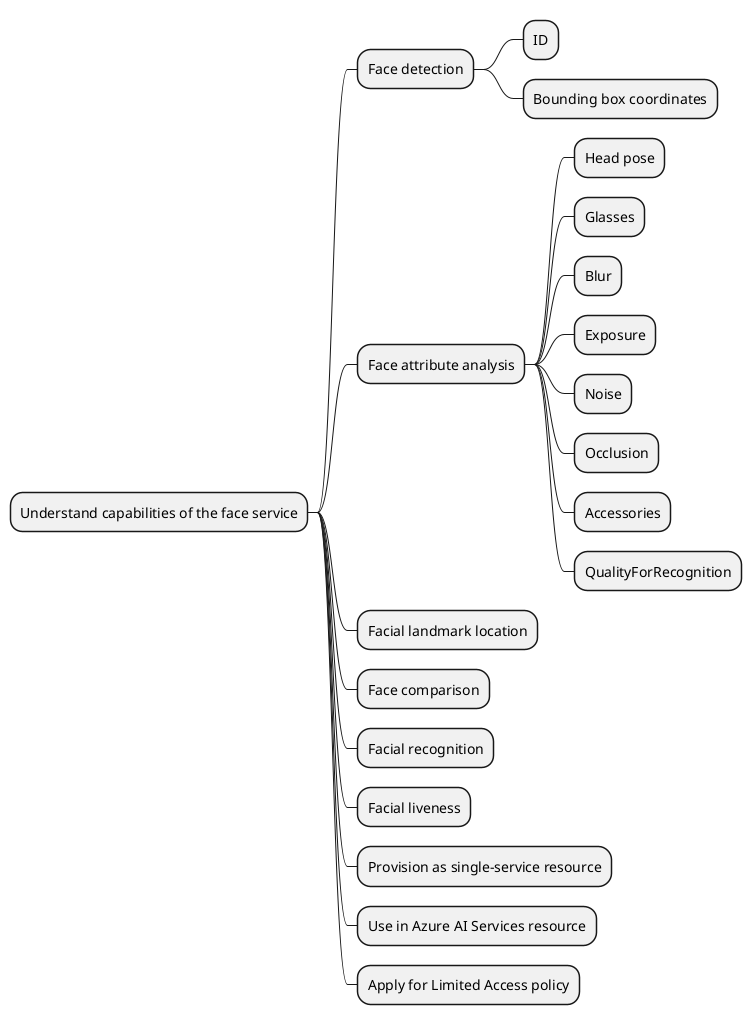 @startmindmap
* Understand capabilities of the face service
** Face detection
*** ID
*** Bounding box coordinates
** Face attribute analysis
*** Head pose
*** Glasses
*** Blur
*** Exposure
*** Noise
*** Occlusion
*** Accessories
*** QualityForRecognition
** Facial landmark location
** Face comparison
** Facial recognition
** Facial liveness
** Provision as single-service resource
** Use in Azure AI Services resource
** Apply for Limited Access policy
@endmindmap